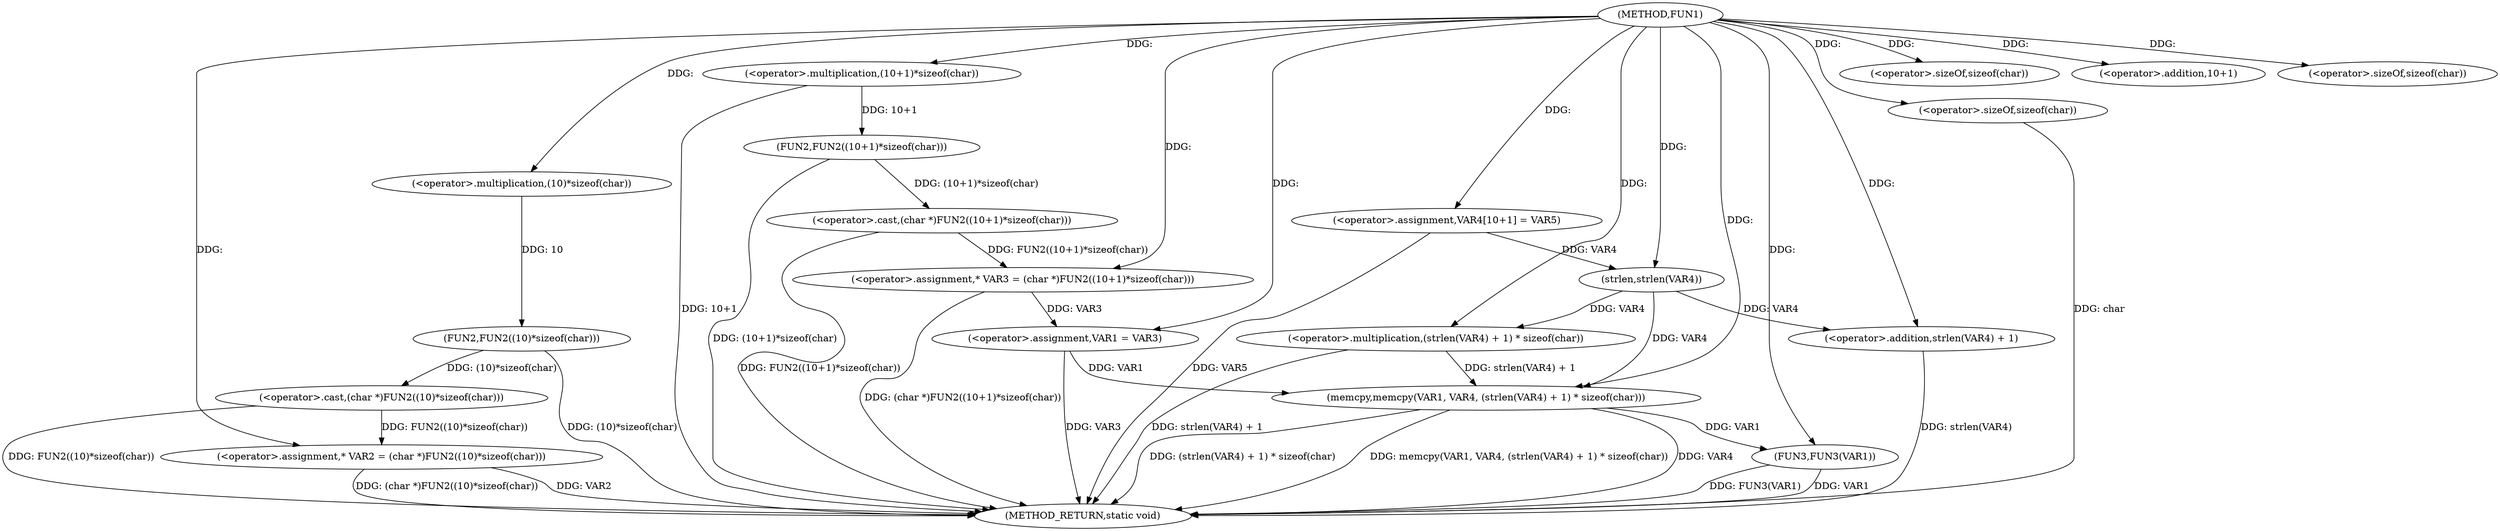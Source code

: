 digraph FUN1 {  
"1000100" [label = "(METHOD,FUN1)" ]
"1000145" [label = "(METHOD_RETURN,static void)" ]
"1000104" [label = "(<operator>.assignment,* VAR2 = (char *)FUN2((10)*sizeof(char)))" ]
"1000106" [label = "(<operator>.cast,(char *)FUN2((10)*sizeof(char)))" ]
"1000108" [label = "(FUN2,FUN2((10)*sizeof(char)))" ]
"1000109" [label = "(<operator>.multiplication,(10)*sizeof(char))" ]
"1000111" [label = "(<operator>.sizeOf,sizeof(char))" ]
"1000114" [label = "(<operator>.assignment,* VAR3 = (char *)FUN2((10+1)*sizeof(char)))" ]
"1000116" [label = "(<operator>.cast,(char *)FUN2((10+1)*sizeof(char)))" ]
"1000118" [label = "(FUN2,FUN2((10+1)*sizeof(char)))" ]
"1000119" [label = "(<operator>.multiplication,(10+1)*sizeof(char))" ]
"1000120" [label = "(<operator>.addition,10+1)" ]
"1000123" [label = "(<operator>.sizeOf,sizeof(char))" ]
"1000125" [label = "(<operator>.assignment,VAR1 = VAR3)" ]
"1000130" [label = "(<operator>.assignment,VAR4[10+1] = VAR5)" ]
"1000133" [label = "(memcpy,memcpy(VAR1, VAR4, (strlen(VAR4) + 1) * sizeof(char)))" ]
"1000136" [label = "(<operator>.multiplication,(strlen(VAR4) + 1) * sizeof(char))" ]
"1000137" [label = "(<operator>.addition,strlen(VAR4) + 1)" ]
"1000138" [label = "(strlen,strlen(VAR4))" ]
"1000141" [label = "(<operator>.sizeOf,sizeof(char))" ]
"1000143" [label = "(FUN3,FUN3(VAR1))" ]
  "1000141" -> "1000145"  [ label = "DDG: char"] 
  "1000106" -> "1000145"  [ label = "DDG: FUN2((10)*sizeof(char))"] 
  "1000104" -> "1000145"  [ label = "DDG: VAR2"] 
  "1000143" -> "1000145"  [ label = "DDG: VAR1"] 
  "1000125" -> "1000145"  [ label = "DDG: VAR3"] 
  "1000116" -> "1000145"  [ label = "DDG: FUN2((10+1)*sizeof(char))"] 
  "1000133" -> "1000145"  [ label = "DDG: memcpy(VAR1, VAR4, (strlen(VAR4) + 1) * sizeof(char))"] 
  "1000137" -> "1000145"  [ label = "DDG: strlen(VAR4)"] 
  "1000118" -> "1000145"  [ label = "DDG: (10+1)*sizeof(char)"] 
  "1000114" -> "1000145"  [ label = "DDG: (char *)FUN2((10+1)*sizeof(char))"] 
  "1000130" -> "1000145"  [ label = "DDG: VAR5"] 
  "1000133" -> "1000145"  [ label = "DDG: VAR4"] 
  "1000119" -> "1000145"  [ label = "DDG: 10+1"] 
  "1000143" -> "1000145"  [ label = "DDG: FUN3(VAR1)"] 
  "1000133" -> "1000145"  [ label = "DDG: (strlen(VAR4) + 1) * sizeof(char)"] 
  "1000136" -> "1000145"  [ label = "DDG: strlen(VAR4) + 1"] 
  "1000104" -> "1000145"  [ label = "DDG: (char *)FUN2((10)*sizeof(char))"] 
  "1000108" -> "1000145"  [ label = "DDG: (10)*sizeof(char)"] 
  "1000106" -> "1000104"  [ label = "DDG: FUN2((10)*sizeof(char))"] 
  "1000100" -> "1000104"  [ label = "DDG: "] 
  "1000108" -> "1000106"  [ label = "DDG: (10)*sizeof(char)"] 
  "1000109" -> "1000108"  [ label = "DDG: 10"] 
  "1000100" -> "1000109"  [ label = "DDG: "] 
  "1000100" -> "1000111"  [ label = "DDG: "] 
  "1000116" -> "1000114"  [ label = "DDG: FUN2((10+1)*sizeof(char))"] 
  "1000100" -> "1000114"  [ label = "DDG: "] 
  "1000118" -> "1000116"  [ label = "DDG: (10+1)*sizeof(char)"] 
  "1000119" -> "1000118"  [ label = "DDG: 10+1"] 
  "1000100" -> "1000119"  [ label = "DDG: "] 
  "1000100" -> "1000120"  [ label = "DDG: "] 
  "1000100" -> "1000123"  [ label = "DDG: "] 
  "1000114" -> "1000125"  [ label = "DDG: VAR3"] 
  "1000100" -> "1000125"  [ label = "DDG: "] 
  "1000100" -> "1000130"  [ label = "DDG: "] 
  "1000125" -> "1000133"  [ label = "DDG: VAR1"] 
  "1000100" -> "1000133"  [ label = "DDG: "] 
  "1000138" -> "1000133"  [ label = "DDG: VAR4"] 
  "1000136" -> "1000133"  [ label = "DDG: strlen(VAR4) + 1"] 
  "1000138" -> "1000136"  [ label = "DDG: VAR4"] 
  "1000100" -> "1000136"  [ label = "DDG: "] 
  "1000138" -> "1000137"  [ label = "DDG: VAR4"] 
  "1000130" -> "1000138"  [ label = "DDG: VAR4"] 
  "1000100" -> "1000138"  [ label = "DDG: "] 
  "1000100" -> "1000137"  [ label = "DDG: "] 
  "1000100" -> "1000141"  [ label = "DDG: "] 
  "1000133" -> "1000143"  [ label = "DDG: VAR1"] 
  "1000100" -> "1000143"  [ label = "DDG: "] 
}
